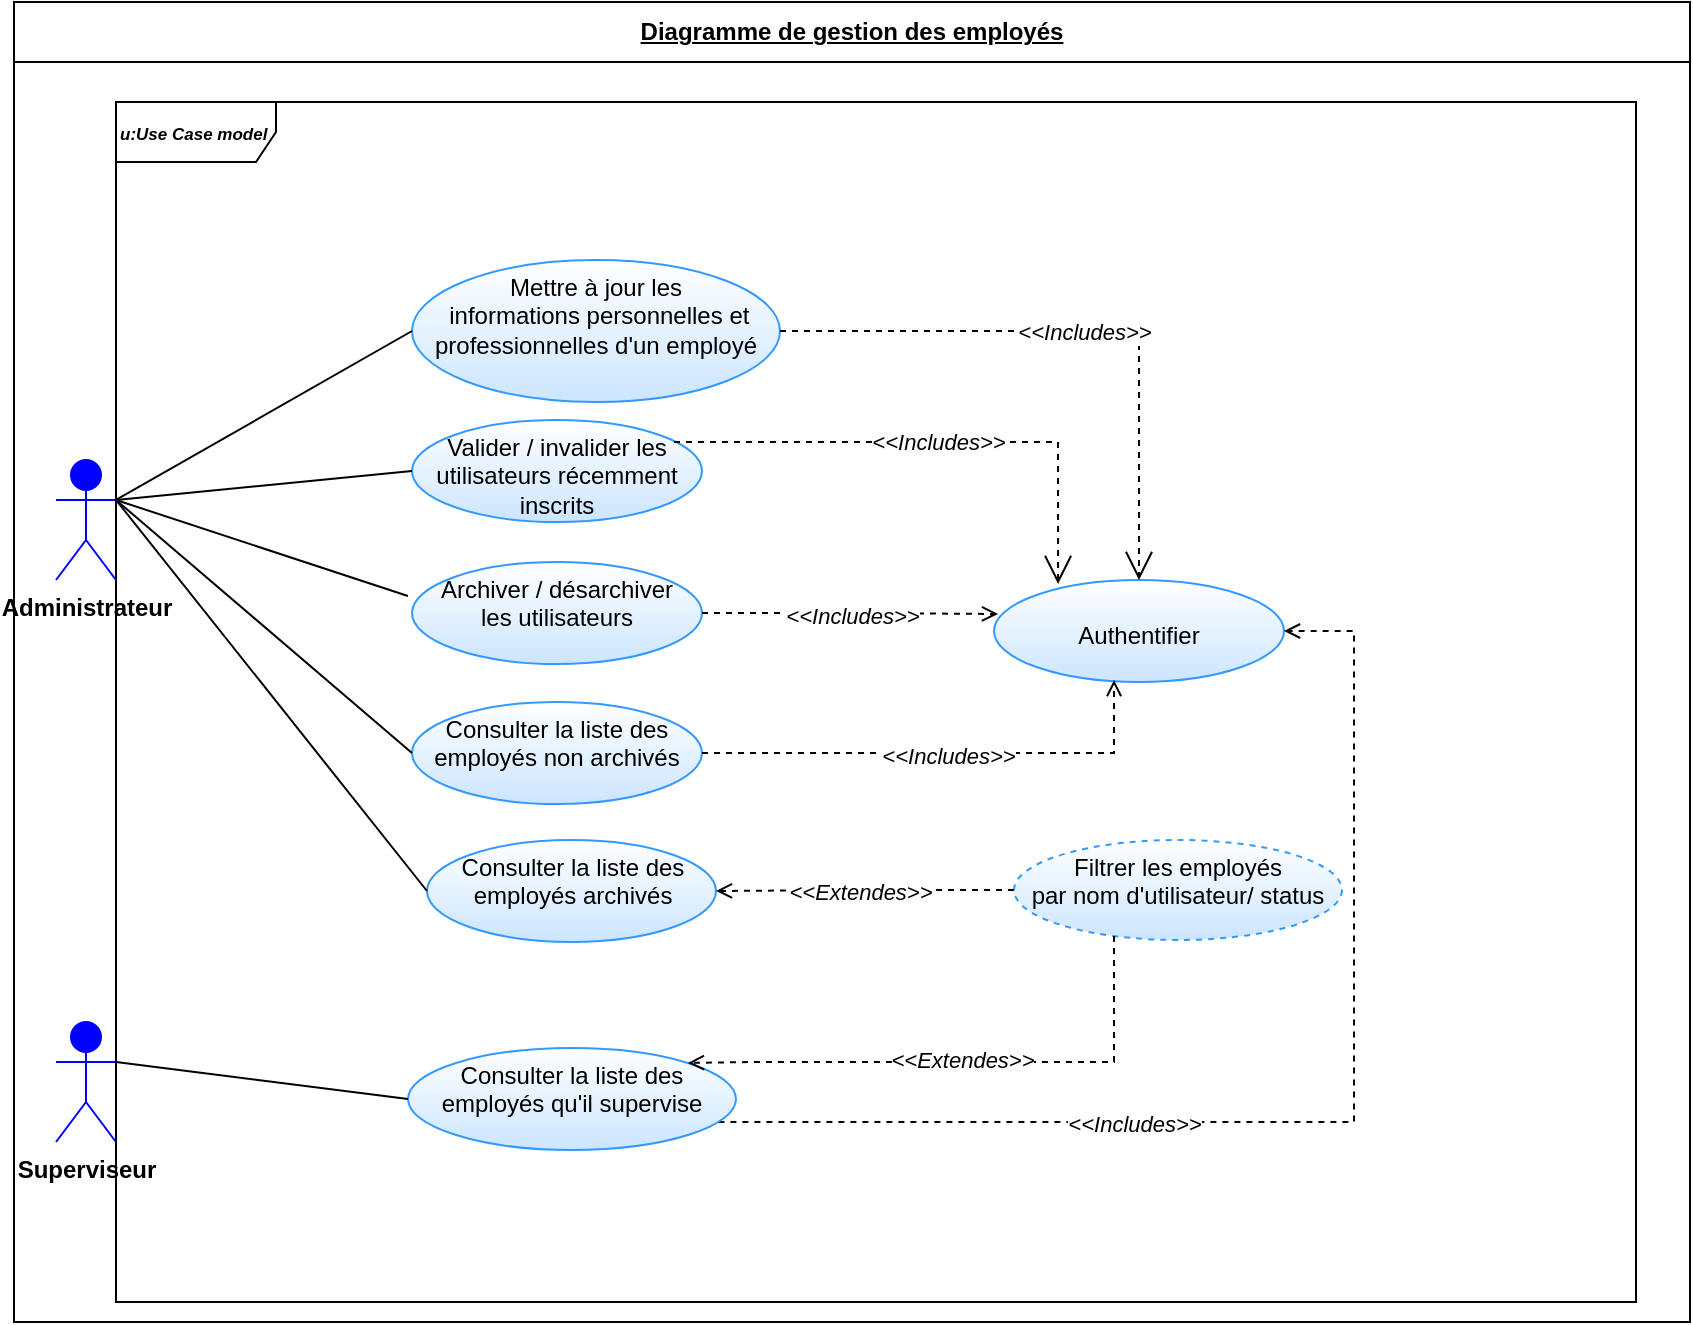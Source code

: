 <mxfile version="24.4.8" type="github">
  <diagram name="Page-1" id="pjdK0ZwnSAoWGVTnv6rc">
    <mxGraphModel dx="2213" dy="1962" grid="1" gridSize="10" guides="1" tooltips="1" connect="1" arrows="1" fold="1" page="1" pageScale="1" pageWidth="827" pageHeight="1169" math="0" shadow="0">
      <root>
        <mxCell id="0" />
        <mxCell id="1" parent="0" />
        <mxCell id="4LmxfkMmCHWAGzu1zmsB-1" value="&lt;u&gt;Diagramme de gestion des employés&lt;/u&gt;" style="swimlane;fontStyle=1;align=center;horizontal=1;startSize=30;collapsible=0;html=1;whiteSpace=wrap;" vertex="1" parent="1">
          <mxGeometry x="-550" y="-220" width="838" height="660" as="geometry" />
        </mxCell>
        <mxCell id="4LmxfkMmCHWAGzu1zmsB-2" value="&lt;i&gt;&lt;font style=&quot;font-size: 8.5px;&quot;&gt;&lt;b style=&quot;&quot;&gt;u:Use Case model&lt;/b&gt;&lt;/font&gt;&lt;/i&gt;" style="shape=umlFrame;whiteSpace=wrap;html=1;pointerEvents=0;recursiveResize=0;container=1;collapsible=0;width=80;align=left;" vertex="1" parent="4LmxfkMmCHWAGzu1zmsB-1">
          <mxGeometry width="760" height="600" relative="1" as="geometry">
            <mxPoint x="51" y="50" as="offset" />
          </mxGeometry>
        </mxCell>
        <mxCell id="4LmxfkMmCHWAGzu1zmsB-3" value="&lt;div&gt;&lt;br&gt;&lt;/div&gt;Authentifier" style="ellipse;whiteSpace=wrap;html=1;verticalAlign=top;strokeColor=#3399FF;gradientColor=#CCE5FF;" vertex="1" parent="4LmxfkMmCHWAGzu1zmsB-2">
          <mxGeometry x="439" y="239" width="145" height="51" as="geometry" />
        </mxCell>
        <mxCell id="4LmxfkMmCHWAGzu1zmsB-4" value="&lt;div&gt;Mettre à jour les&lt;/div&gt;&lt;div&gt;&amp;nbsp;informations personnelles et professionnelles d&#39;un employé&lt;/div&gt;" style="ellipse;whiteSpace=wrap;html=1;verticalAlign=top;strokeColor=#3399FF;gradientColor=#CCE5FF;" vertex="1" parent="4LmxfkMmCHWAGzu1zmsB-2">
          <mxGeometry x="148" y="79" width="184" height="71" as="geometry" />
        </mxCell>
        <mxCell id="4LmxfkMmCHWAGzu1zmsB-5" value="&lt;i&gt;&amp;lt;&amp;lt;Includes&amp;gt;&amp;gt;&lt;/i&gt;" style="endArrow=open;endSize=12;dashed=1;html=1;rounded=0;edgeStyle=orthogonalEdgeStyle;exitX=1;exitY=0.5;exitDx=0;exitDy=0;" edge="1" parent="4LmxfkMmCHWAGzu1zmsB-2" source="4LmxfkMmCHWAGzu1zmsB-4" target="4LmxfkMmCHWAGzu1zmsB-3">
          <mxGeometry width="160" relative="1" as="geometry">
            <mxPoint x="403" y="114.5" as="sourcePoint" />
            <mxPoint x="699" y="399" as="targetPoint" />
          </mxGeometry>
        </mxCell>
        <mxCell id="4LmxfkMmCHWAGzu1zmsB-6" value="Valider / invalider les utilisateurs récemment inscrits" style="ellipse;whiteSpace=wrap;html=1;verticalAlign=top;strokeColor=#3399FF;gradientColor=#CCE5FF;" vertex="1" parent="4LmxfkMmCHWAGzu1zmsB-2">
          <mxGeometry x="148" y="159" width="145" height="51" as="geometry" />
        </mxCell>
        <mxCell id="4LmxfkMmCHWAGzu1zmsB-8" value="&lt;div&gt;Consulter la liste des employés non archivés&lt;br&gt;&lt;/div&gt;" style="ellipse;whiteSpace=wrap;html=1;verticalAlign=top;strokeColor=#3399FF;gradientColor=#CCE5FF;" vertex="1" parent="4LmxfkMmCHWAGzu1zmsB-2">
          <mxGeometry x="148" y="300" width="145" height="51" as="geometry" />
        </mxCell>
        <mxCell id="4LmxfkMmCHWAGzu1zmsB-44" style="edgeStyle=orthogonalEdgeStyle;rounded=0;orthogonalLoop=1;jettySize=auto;html=1;entryX=1;entryY=0.5;entryDx=0;entryDy=0;dashed=1;endArrow=open;endFill=0;" edge="1" parent="4LmxfkMmCHWAGzu1zmsB-2" source="4LmxfkMmCHWAGzu1zmsB-19" target="4LmxfkMmCHWAGzu1zmsB-3">
          <mxGeometry relative="1" as="geometry">
            <Array as="points">
              <mxPoint x="619" y="510" />
              <mxPoint x="619" y="265" />
            </Array>
          </mxGeometry>
        </mxCell>
        <mxCell id="4LmxfkMmCHWAGzu1zmsB-45" value="&lt;i&gt;&amp;lt;&amp;lt;Includes&amp;gt;&amp;gt;&lt;/i&gt;" style="edgeLabel;html=1;align=center;verticalAlign=middle;resizable=0;points=[];" vertex="1" connectable="0" parent="4LmxfkMmCHWAGzu1zmsB-44">
          <mxGeometry x="-0.307" y="-1" relative="1" as="geometry">
            <mxPoint as="offset" />
          </mxGeometry>
        </mxCell>
        <mxCell id="4LmxfkMmCHWAGzu1zmsB-19" value="&lt;div&gt;Consulter la liste des employés qu&#39;il supervise&lt;/div&gt;" style="ellipse;whiteSpace=wrap;html=1;verticalAlign=top;strokeColor=#3399FF;gradientColor=#CCE5FF;" vertex="1" parent="4LmxfkMmCHWAGzu1zmsB-2">
          <mxGeometry x="146" y="473" width="164" height="51" as="geometry" />
        </mxCell>
        <mxCell id="4LmxfkMmCHWAGzu1zmsB-21" value="&lt;div&gt;Archiver / désarchiver&lt;/div&gt;&lt;div&gt;&amp;nbsp;les utilisateurs&amp;nbsp;&lt;br&gt;&lt;/div&gt;" style="ellipse;whiteSpace=wrap;html=1;verticalAlign=top;strokeColor=#3399FF;gradientColor=#CCE5FF;" vertex="1" parent="4LmxfkMmCHWAGzu1zmsB-2">
          <mxGeometry x="148" y="230" width="145" height="51" as="geometry" />
        </mxCell>
        <mxCell id="4LmxfkMmCHWAGzu1zmsB-22" value="&lt;div&gt;Consulter la liste des employés archivés&lt;br&gt;&lt;/div&gt;" style="ellipse;whiteSpace=wrap;html=1;verticalAlign=top;strokeColor=#3399FF;gradientColor=#CCE5FF;" vertex="1" parent="4LmxfkMmCHWAGzu1zmsB-2">
          <mxGeometry x="155.5" y="369" width="144.5" height="51" as="geometry" />
        </mxCell>
        <mxCell id="4LmxfkMmCHWAGzu1zmsB-27" value="&lt;div&gt;Filtrer les employés&lt;/div&gt;&lt;div&gt;&amp;nbsp;par nom d&#39;utilisateur/ status&amp;nbsp;&lt;br&gt;&lt;/div&gt;" style="ellipse;whiteSpace=wrap;html=1;verticalAlign=top;strokeColor=#3399FF;gradientColor=#CCE5FF;dashed=1;" vertex="1" parent="4LmxfkMmCHWAGzu1zmsB-2">
          <mxGeometry x="449" y="369" width="164" height="50" as="geometry" />
        </mxCell>
        <mxCell id="4LmxfkMmCHWAGzu1zmsB-29" style="edgeStyle=orthogonalEdgeStyle;rounded=0;orthogonalLoop=1;jettySize=auto;html=1;endArrow=open;endFill=0;dashed=1;exitX=0;exitY=0.5;exitDx=0;exitDy=0;" edge="1" parent="4LmxfkMmCHWAGzu1zmsB-2" source="4LmxfkMmCHWAGzu1zmsB-27" target="4LmxfkMmCHWAGzu1zmsB-22">
          <mxGeometry relative="1" as="geometry">
            <mxPoint x="479" y="395" as="sourcePoint" />
          </mxGeometry>
        </mxCell>
        <mxCell id="4LmxfkMmCHWAGzu1zmsB-30" value="&lt;i&gt;&amp;lt;&amp;lt;Extendes&amp;gt;&amp;gt;&lt;/i&gt;" style="edgeLabel;html=1;align=center;verticalAlign=middle;resizable=0;points=[];" vertex="1" connectable="0" parent="4LmxfkMmCHWAGzu1zmsB-29">
          <mxGeometry x="0.022" y="-4" relative="1" as="geometry">
            <mxPoint x="-1" y="4" as="offset" />
          </mxGeometry>
        </mxCell>
        <mxCell id="4LmxfkMmCHWAGzu1zmsB-34" style="edgeStyle=orthogonalEdgeStyle;rounded=0;orthogonalLoop=1;jettySize=auto;html=1;endArrow=open;endFill=0;dashed=1;entryX=1;entryY=0;entryDx=0;entryDy=0;" edge="1" parent="4LmxfkMmCHWAGzu1zmsB-2" source="4LmxfkMmCHWAGzu1zmsB-27" target="4LmxfkMmCHWAGzu1zmsB-19">
          <mxGeometry relative="1" as="geometry">
            <mxPoint x="509" y="420" as="sourcePoint" />
            <mxPoint x="361" y="455" as="targetPoint" />
            <Array as="points">
              <mxPoint x="499" y="480" />
              <mxPoint x="319" y="480" />
              <mxPoint x="319" y="481" />
            </Array>
          </mxGeometry>
        </mxCell>
        <mxCell id="4LmxfkMmCHWAGzu1zmsB-35" value="&lt;i&gt;&amp;lt;&amp;lt;Extendes&amp;gt;&amp;gt;&lt;/i&gt;" style="edgeLabel;html=1;align=center;verticalAlign=middle;resizable=0;points=[];" vertex="1" connectable="0" parent="4LmxfkMmCHWAGzu1zmsB-34">
          <mxGeometry x="0.022" y="-4" relative="1" as="geometry">
            <mxPoint x="2" y="3" as="offset" />
          </mxGeometry>
        </mxCell>
        <mxCell id="4LmxfkMmCHWAGzu1zmsB-36" value="&lt;i&gt;&amp;lt;&amp;lt;Includes&amp;gt;&amp;gt;&lt;/i&gt;" style="endArrow=open;endSize=12;dashed=1;html=1;rounded=0;edgeStyle=orthogonalEdgeStyle;entryX=0.221;entryY=0.039;entryDx=0;entryDy=0;entryPerimeter=0;" edge="1" parent="4LmxfkMmCHWAGzu1zmsB-2" target="4LmxfkMmCHWAGzu1zmsB-3">
          <mxGeometry width="160" relative="1" as="geometry">
            <mxPoint x="279" y="170" as="sourcePoint" />
            <mxPoint x="550" y="260" as="targetPoint" />
            <Array as="points">
              <mxPoint x="471" y="170" />
            </Array>
          </mxGeometry>
        </mxCell>
        <mxCell id="4LmxfkMmCHWAGzu1zmsB-37" style="edgeStyle=orthogonalEdgeStyle;rounded=0;orthogonalLoop=1;jettySize=auto;html=1;endArrow=open;endFill=0;dashed=1;entryX=0.014;entryY=0.333;entryDx=0;entryDy=0;exitX=1;exitY=0.5;exitDx=0;exitDy=0;entryPerimeter=0;" edge="1" parent="4LmxfkMmCHWAGzu1zmsB-2" source="4LmxfkMmCHWAGzu1zmsB-21" target="4LmxfkMmCHWAGzu1zmsB-3">
          <mxGeometry relative="1" as="geometry">
            <mxPoint x="300" y="251" as="sourcePoint" />
            <mxPoint x="449" y="250" as="targetPoint" />
          </mxGeometry>
        </mxCell>
        <mxCell id="4LmxfkMmCHWAGzu1zmsB-38" value="&lt;i&gt;&amp;lt;&amp;lt;Includes&amp;gt;&amp;gt;&lt;/i&gt;" style="edgeLabel;html=1;align=center;verticalAlign=middle;resizable=0;points=[];" vertex="1" connectable="0" parent="4LmxfkMmCHWAGzu1zmsB-37">
          <mxGeometry x="0.022" y="-4" relative="1" as="geometry">
            <mxPoint x="-1" y="-3" as="offset" />
          </mxGeometry>
        </mxCell>
        <mxCell id="4LmxfkMmCHWAGzu1zmsB-39" style="edgeStyle=orthogonalEdgeStyle;rounded=0;orthogonalLoop=1;jettySize=auto;html=1;endArrow=open;endFill=0;dashed=1;exitX=1;exitY=0.5;exitDx=0;exitDy=0;entryX=0.414;entryY=0.98;entryDx=0;entryDy=0;entryPerimeter=0;" edge="1" parent="4LmxfkMmCHWAGzu1zmsB-2" source="4LmxfkMmCHWAGzu1zmsB-8" target="4LmxfkMmCHWAGzu1zmsB-3">
          <mxGeometry relative="1" as="geometry">
            <mxPoint x="310" y="320" as="sourcePoint" />
            <mxPoint x="499" y="300" as="targetPoint" />
            <Array as="points">
              <mxPoint x="499" y="326" />
            </Array>
          </mxGeometry>
        </mxCell>
        <mxCell id="4LmxfkMmCHWAGzu1zmsB-40" value="&lt;i&gt;&amp;lt;&amp;lt;Includes&amp;gt;&amp;gt;&lt;/i&gt;" style="edgeLabel;html=1;align=center;verticalAlign=middle;resizable=0;points=[];" vertex="1" connectable="0" parent="4LmxfkMmCHWAGzu1zmsB-39">
          <mxGeometry x="0.022" y="-4" relative="1" as="geometry">
            <mxPoint x="-1" y="-3" as="offset" />
          </mxGeometry>
        </mxCell>
        <object label="&lt;div&gt;&lt;b&gt;Administrateur&lt;/b&gt;&lt;/div&gt;&lt;div&gt;&lt;b&gt;&lt;br&gt;&lt;/b&gt;&lt;/div&gt;" Admin="" id="4LmxfkMmCHWAGzu1zmsB-13">
          <mxCell style="shape=umlActor;verticalLabelPosition=bottom;verticalAlign=top;html=1;outlineConnect=0;direction=east;rotation=0;fillColor=#0000FF;strokeColor=#0000FF;" vertex="1" parent="4LmxfkMmCHWAGzu1zmsB-1">
            <mxGeometry x="21" y="229" width="30" height="60" as="geometry" />
          </mxCell>
        </object>
        <mxCell id="4LmxfkMmCHWAGzu1zmsB-14" value="" style="endArrow=none;html=1;rounded=0;entryX=0;entryY=0.5;entryDx=0;entryDy=0;exitX=1;exitY=0.333;exitDx=0;exitDy=0;exitPerimeter=0;" edge="1" parent="4LmxfkMmCHWAGzu1zmsB-1" source="4LmxfkMmCHWAGzu1zmsB-13" target="4LmxfkMmCHWAGzu1zmsB-4">
          <mxGeometry width="50" height="50" relative="1" as="geometry">
            <mxPoint x="288" y="447" as="sourcePoint" />
            <mxPoint x="372" y="324" as="targetPoint" />
          </mxGeometry>
        </mxCell>
        <mxCell id="4LmxfkMmCHWAGzu1zmsB-15" value="" style="endArrow=none;html=1;rounded=0;entryX=0;entryY=0.5;entryDx=0;entryDy=0;exitX=1;exitY=0.333;exitDx=0;exitDy=0;exitPerimeter=0;" edge="1" parent="4LmxfkMmCHWAGzu1zmsB-1" source="4LmxfkMmCHWAGzu1zmsB-13" target="4LmxfkMmCHWAGzu1zmsB-6">
          <mxGeometry width="50" height="50" relative="1" as="geometry">
            <mxPoint x="349" y="451" as="sourcePoint" />
            <mxPoint x="429" y="536" as="targetPoint" />
          </mxGeometry>
        </mxCell>
        <mxCell id="4LmxfkMmCHWAGzu1zmsB-16" value="" style="endArrow=none;html=1;rounded=0;entryX=0;entryY=0.5;entryDx=0;entryDy=0;exitX=1;exitY=0.333;exitDx=0;exitDy=0;exitPerimeter=0;" edge="1" parent="4LmxfkMmCHWAGzu1zmsB-1" source="4LmxfkMmCHWAGzu1zmsB-13" target="4LmxfkMmCHWAGzu1zmsB-8">
          <mxGeometry width="50" height="50" relative="1" as="geometry">
            <mxPoint x="292" y="433" as="sourcePoint" />
            <mxPoint x="342" y="383" as="targetPoint" />
          </mxGeometry>
        </mxCell>
        <object label="&lt;div&gt;&lt;b&gt;Superviseur&lt;/b&gt;&lt;/div&gt;" Admin="" id="4LmxfkMmCHWAGzu1zmsB-17">
          <mxCell style="shape=umlActor;verticalLabelPosition=bottom;verticalAlign=top;html=1;outlineConnect=0;direction=east;rotation=0;fillColor=#0000FF;strokeColor=#0000FF;" vertex="1" parent="4LmxfkMmCHWAGzu1zmsB-1">
            <mxGeometry x="21" y="510" width="30" height="60" as="geometry" />
          </mxCell>
        </object>
        <mxCell id="4LmxfkMmCHWAGzu1zmsB-20" value="" style="endArrow=none;html=1;rounded=0;entryX=0;entryY=0.5;entryDx=0;entryDy=0;exitX=1;exitY=0.333;exitDx=0;exitDy=0;exitPerimeter=0;" edge="1" parent="4LmxfkMmCHWAGzu1zmsB-1" target="4LmxfkMmCHWAGzu1zmsB-19" source="4LmxfkMmCHWAGzu1zmsB-17">
          <mxGeometry width="50" height="50" relative="1" as="geometry">
            <mxPoint x="9" y="389" as="sourcePoint" />
            <mxPoint x="330" y="464" as="targetPoint" />
          </mxGeometry>
        </mxCell>
        <mxCell id="4LmxfkMmCHWAGzu1zmsB-23" value="" style="endArrow=none;html=1;rounded=0;entryX=0;entryY=0.5;entryDx=0;entryDy=0;exitX=1;exitY=0.333;exitDx=0;exitDy=0;exitPerimeter=0;" edge="1" parent="4LmxfkMmCHWAGzu1zmsB-1" source="4LmxfkMmCHWAGzu1zmsB-13" target="4LmxfkMmCHWAGzu1zmsB-22">
          <mxGeometry width="50" height="50" relative="1" as="geometry">
            <mxPoint x="50" y="250" as="sourcePoint" />
            <mxPoint x="208" y="274" as="targetPoint" />
          </mxGeometry>
        </mxCell>
        <mxCell id="4LmxfkMmCHWAGzu1zmsB-24" value="" style="endArrow=none;html=1;rounded=0;entryX=-0.014;entryY=0.333;entryDx=0;entryDy=0;entryPerimeter=0;exitX=1;exitY=0.333;exitDx=0;exitDy=0;exitPerimeter=0;" edge="1" parent="4LmxfkMmCHWAGzu1zmsB-1" source="4LmxfkMmCHWAGzu1zmsB-13" target="4LmxfkMmCHWAGzu1zmsB-21">
          <mxGeometry width="50" height="50" relative="1" as="geometry">
            <mxPoint x="50" y="250" as="sourcePoint" />
            <mxPoint x="208" y="206" as="targetPoint" />
          </mxGeometry>
        </mxCell>
      </root>
    </mxGraphModel>
  </diagram>
</mxfile>
